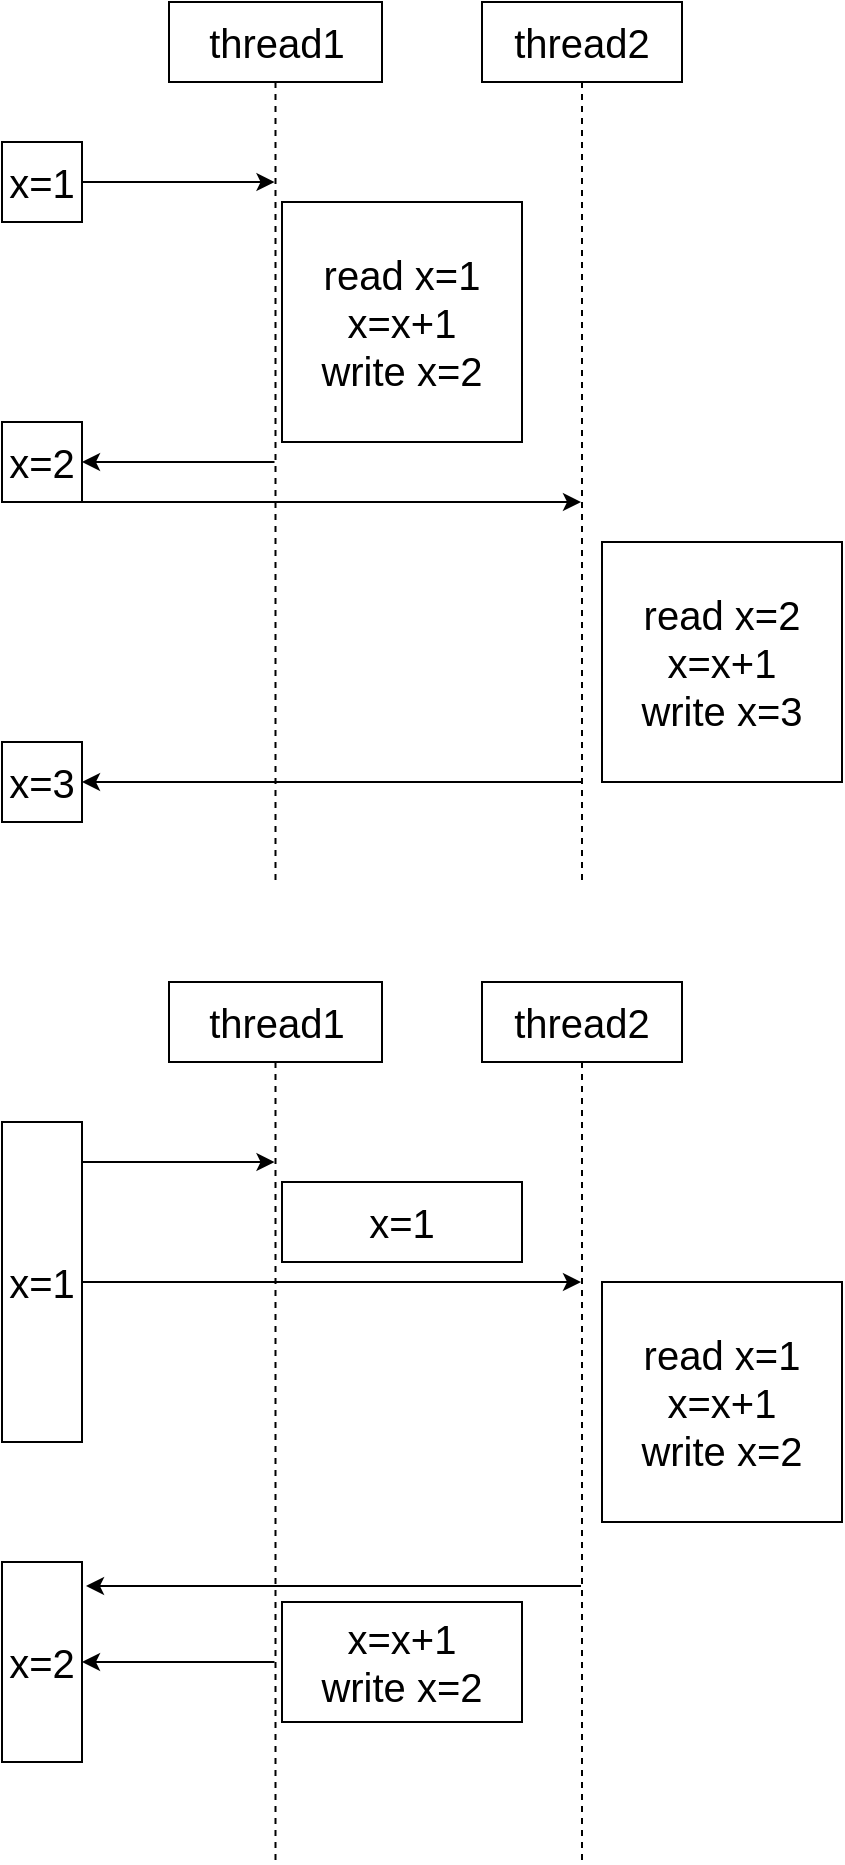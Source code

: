 <mxfile version="12.5.3" type="device"><diagram id="eSdrezFReLvGvT69AUhG" name="第 1 页"><mxGraphModel dx="1106" dy="892" grid="1" gridSize="10" guides="1" tooltips="1" connect="1" arrows="1" fold="1" page="1" pageScale="1" pageWidth="827" pageHeight="1169" math="0" shadow="0"><root><mxCell id="0"/><mxCell id="1" parent="0"/><mxCell id="AiVsDPWzqissfKPgM_cx-3" value="&lt;font style=&quot;font-size: 20px&quot;&gt;thread1&lt;/font&gt;" style="shape=umlLifeline;perimeter=lifelinePerimeter;whiteSpace=wrap;html=1;container=1;collapsible=0;recursiveResize=0;outlineConnect=0;" parent="1" vertex="1"><mxGeometry x="363.5" y="80" width="106.5" height="440" as="geometry"/></mxCell><mxCell id="AiVsDPWzqissfKPgM_cx-4" value="&lt;font style=&quot;font-size: 20px&quot;&gt;thread2&lt;/font&gt;" style="shape=umlLifeline;perimeter=lifelinePerimeter;whiteSpace=wrap;html=1;container=1;collapsible=0;recursiveResize=0;outlineConnect=0;" parent="1" vertex="1"><mxGeometry x="520" y="80" width="100" height="440" as="geometry"/></mxCell><mxCell id="YjgNorbifShzLLs2CmCr-2" style="edgeStyle=orthogonalEdgeStyle;rounded=0;orthogonalLoop=1;jettySize=auto;html=1;" edge="1" parent="1" source="YjgNorbifShzLLs2CmCr-1" target="AiVsDPWzqissfKPgM_cx-3"><mxGeometry relative="1" as="geometry"><Array as="points"><mxPoint x="360" y="170"/><mxPoint x="360" y="170"/></Array></mxGeometry></mxCell><mxCell id="YjgNorbifShzLLs2CmCr-1" value="&lt;font style=&quot;font-size: 20px&quot;&gt;x=1&lt;/font&gt;" style="whiteSpace=wrap;html=1;aspect=fixed;" vertex="1" parent="1"><mxGeometry x="280" y="150" width="40" height="40" as="geometry"/></mxCell><mxCell id="YjgNorbifShzLLs2CmCr-3" value="&lt;font style=&quot;font-size: 20px&quot;&gt;read x=1&lt;br&gt;x=x+1&lt;br&gt;write x=2&lt;/font&gt;" style="whiteSpace=wrap;html=1;aspect=fixed;" vertex="1" parent="1"><mxGeometry x="420" y="180" width="120" height="120" as="geometry"/></mxCell><mxCell id="YjgNorbifShzLLs2CmCr-4" value="&lt;font style=&quot;font-size: 20px&quot;&gt;x=2&lt;/font&gt;" style="whiteSpace=wrap;html=1;aspect=fixed;" vertex="1" parent="1"><mxGeometry x="280" y="290" width="40" height="40" as="geometry"/></mxCell><mxCell id="YjgNorbifShzLLs2CmCr-6" value="" style="endArrow=classic;html=1;entryX=1;entryY=0.5;entryDx=0;entryDy=0;" edge="1" parent="1" source="AiVsDPWzqissfKPgM_cx-3" target="YjgNorbifShzLLs2CmCr-4"><mxGeometry width="50" height="50" relative="1" as="geometry"><mxPoint x="270" y="500" as="sourcePoint"/><mxPoint x="320" y="450" as="targetPoint"/></mxGeometry></mxCell><mxCell id="YjgNorbifShzLLs2CmCr-7" value="&lt;font style=&quot;font-size: 20px&quot;&gt;read x=2&lt;br&gt;x=x+1&lt;br&gt;write x=3&lt;/font&gt;" style="whiteSpace=wrap;html=1;aspect=fixed;" vertex="1" parent="1"><mxGeometry x="580" y="350" width="120" height="120" as="geometry"/></mxCell><mxCell id="YjgNorbifShzLLs2CmCr-9" value="" style="endArrow=classic;html=1;exitX=1;exitY=1;exitDx=0;exitDy=0;" edge="1" parent="1" source="YjgNorbifShzLLs2CmCr-4" target="AiVsDPWzqissfKPgM_cx-4"><mxGeometry width="50" height="50" relative="1" as="geometry"><mxPoint x="150" y="570" as="sourcePoint"/><mxPoint x="200" y="520" as="targetPoint"/></mxGeometry></mxCell><mxCell id="YjgNorbifShzLLs2CmCr-10" value="&lt;font style=&quot;font-size: 20px&quot;&gt;x=3&lt;/font&gt;" style="whiteSpace=wrap;html=1;aspect=fixed;" vertex="1" parent="1"><mxGeometry x="280" y="450" width="40" height="40" as="geometry"/></mxCell><mxCell id="YjgNorbifShzLLs2CmCr-11" value="" style="endArrow=classic;html=1;entryX=1;entryY=0.5;entryDx=0;entryDy=0;" edge="1" parent="1" source="AiVsDPWzqissfKPgM_cx-4" target="YjgNorbifShzLLs2CmCr-10"><mxGeometry width="50" height="50" relative="1" as="geometry"><mxPoint x="320" y="690" as="sourcePoint"/><mxPoint x="370" y="640" as="targetPoint"/></mxGeometry></mxCell><mxCell id="YjgNorbifShzLLs2CmCr-12" value="&lt;font style=&quot;font-size: 20px&quot;&gt;thread1&lt;/font&gt;" style="shape=umlLifeline;perimeter=lifelinePerimeter;whiteSpace=wrap;html=1;container=1;collapsible=0;recursiveResize=0;outlineConnect=0;" vertex="1" parent="1"><mxGeometry x="363.5" y="570" width="106.5" height="440" as="geometry"/></mxCell><mxCell id="YjgNorbifShzLLs2CmCr-13" value="&lt;font style=&quot;font-size: 20px&quot;&gt;thread2&lt;/font&gt;" style="shape=umlLifeline;perimeter=lifelinePerimeter;whiteSpace=wrap;html=1;container=1;collapsible=0;recursiveResize=0;outlineConnect=0;" vertex="1" parent="1"><mxGeometry x="520" y="570" width="100" height="440" as="geometry"/></mxCell><mxCell id="YjgNorbifShzLLs2CmCr-14" style="edgeStyle=orthogonalEdgeStyle;rounded=0;orthogonalLoop=1;jettySize=auto;html=1;" edge="1" parent="1" target="YjgNorbifShzLLs2CmCr-12"><mxGeometry relative="1" as="geometry"><Array as="points"><mxPoint x="360" y="660"/><mxPoint x="360" y="660"/></Array><mxPoint x="320" y="660" as="sourcePoint"/></mxGeometry></mxCell><mxCell id="YjgNorbifShzLLs2CmCr-19" value="&lt;font style=&quot;font-size: 20px&quot;&gt;read x=1&lt;br&gt;x=x+1&lt;br&gt;write x=2&lt;/font&gt;" style="whiteSpace=wrap;html=1;aspect=fixed;" vertex="1" parent="1"><mxGeometry x="580" y="720" width="120" height="120" as="geometry"/></mxCell><mxCell id="YjgNorbifShzLLs2CmCr-24" value="&lt;font style=&quot;font-size: 20px&quot;&gt;x=1&lt;/font&gt;" style="rounded=0;whiteSpace=wrap;html=1;" vertex="1" parent="1"><mxGeometry x="420" y="670" width="120" height="40" as="geometry"/></mxCell><mxCell id="YjgNorbifShzLLs2CmCr-26" value="&lt;font style=&quot;font-size: 20px&quot;&gt;x=1&lt;/font&gt;" style="rounded=0;whiteSpace=wrap;html=1;" vertex="1" parent="1"><mxGeometry x="280" y="640" width="40" height="160" as="geometry"/></mxCell><mxCell id="YjgNorbifShzLLs2CmCr-27" value="" style="endArrow=classic;html=1;exitX=1;exitY=0.5;exitDx=0;exitDy=0;" edge="1" parent="1" source="YjgNorbifShzLLs2CmCr-26" target="YjgNorbifShzLLs2CmCr-13"><mxGeometry width="50" height="50" relative="1" as="geometry"><mxPoint x="450" y="860" as="sourcePoint"/><mxPoint x="500" y="810" as="targetPoint"/></mxGeometry></mxCell><mxCell id="YjgNorbifShzLLs2CmCr-28" value="" style="endArrow=classic;html=1;entryX=1.05;entryY=0.12;entryDx=0;entryDy=0;entryPerimeter=0;" edge="1" parent="1" source="YjgNorbifShzLLs2CmCr-13" target="YjgNorbifShzLLs2CmCr-30"><mxGeometry width="50" height="50" relative="1" as="geometry"><mxPoint x="620" y="1010" as="sourcePoint"/><mxPoint x="360" y="870" as="targetPoint"/></mxGeometry></mxCell><mxCell id="YjgNorbifShzLLs2CmCr-29" value="&lt;font style=&quot;font-size: 20px&quot;&gt;x=x+1&lt;br&gt;write x=2&lt;/font&gt;" style="rounded=0;whiteSpace=wrap;html=1;" vertex="1" parent="1"><mxGeometry x="420" y="880" width="120" height="60" as="geometry"/></mxCell><mxCell id="YjgNorbifShzLLs2CmCr-30" value="&lt;font style=&quot;font-size: 20px&quot;&gt;x=2&lt;/font&gt;" style="rounded=0;whiteSpace=wrap;html=1;" vertex="1" parent="1"><mxGeometry x="280" y="860" width="40" height="100" as="geometry"/></mxCell><mxCell id="YjgNorbifShzLLs2CmCr-33" value="" style="endArrow=classic;html=1;entryX=1;entryY=0.5;entryDx=0;entryDy=0;" edge="1" parent="1" source="YjgNorbifShzLLs2CmCr-12" target="YjgNorbifShzLLs2CmCr-30"><mxGeometry width="50" height="50" relative="1" as="geometry"><mxPoint x="190" y="1100" as="sourcePoint"/><mxPoint x="240" y="1050" as="targetPoint"/></mxGeometry></mxCell></root></mxGraphModel></diagram></mxfile>